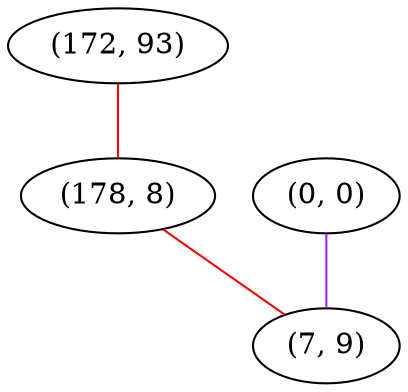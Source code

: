 graph "" {
"(172, 93)";
"(178, 8)";
"(0, 0)";
"(7, 9)";
"(172, 93)" -- "(178, 8)"  [color=red, key=0, weight=1];
"(178, 8)" -- "(7, 9)"  [color=red, key=0, weight=1];
"(0, 0)" -- "(7, 9)"  [color=purple, key=0, weight=4];
}
